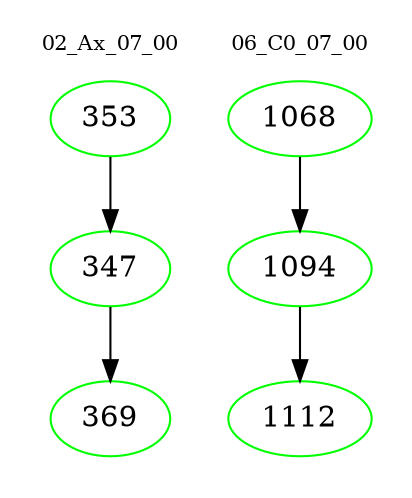 digraph{
subgraph cluster_0 {
color = white
label = "02_Ax_07_00";
fontsize=10;
T0_353 [label="353", color="green"]
T0_353 -> T0_347 [color="black"]
T0_347 [label="347", color="green"]
T0_347 -> T0_369 [color="black"]
T0_369 [label="369", color="green"]
}
subgraph cluster_1 {
color = white
label = "06_C0_07_00";
fontsize=10;
T1_1068 [label="1068", color="green"]
T1_1068 -> T1_1094 [color="black"]
T1_1094 [label="1094", color="green"]
T1_1094 -> T1_1112 [color="black"]
T1_1112 [label="1112", color="green"]
}
}
